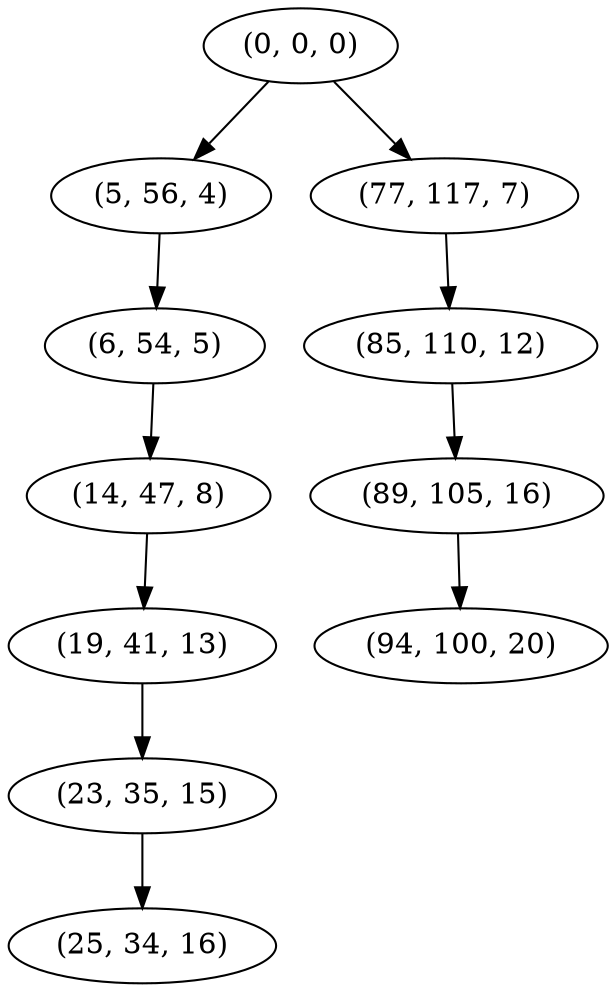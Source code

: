 digraph tree {
    "(0, 0, 0)";
    "(5, 56, 4)";
    "(6, 54, 5)";
    "(14, 47, 8)";
    "(19, 41, 13)";
    "(23, 35, 15)";
    "(25, 34, 16)";
    "(77, 117, 7)";
    "(85, 110, 12)";
    "(89, 105, 16)";
    "(94, 100, 20)";
    "(0, 0, 0)" -> "(5, 56, 4)";
    "(0, 0, 0)" -> "(77, 117, 7)";
    "(5, 56, 4)" -> "(6, 54, 5)";
    "(6, 54, 5)" -> "(14, 47, 8)";
    "(14, 47, 8)" -> "(19, 41, 13)";
    "(19, 41, 13)" -> "(23, 35, 15)";
    "(23, 35, 15)" -> "(25, 34, 16)";
    "(77, 117, 7)" -> "(85, 110, 12)";
    "(85, 110, 12)" -> "(89, 105, 16)";
    "(89, 105, 16)" -> "(94, 100, 20)";
}
